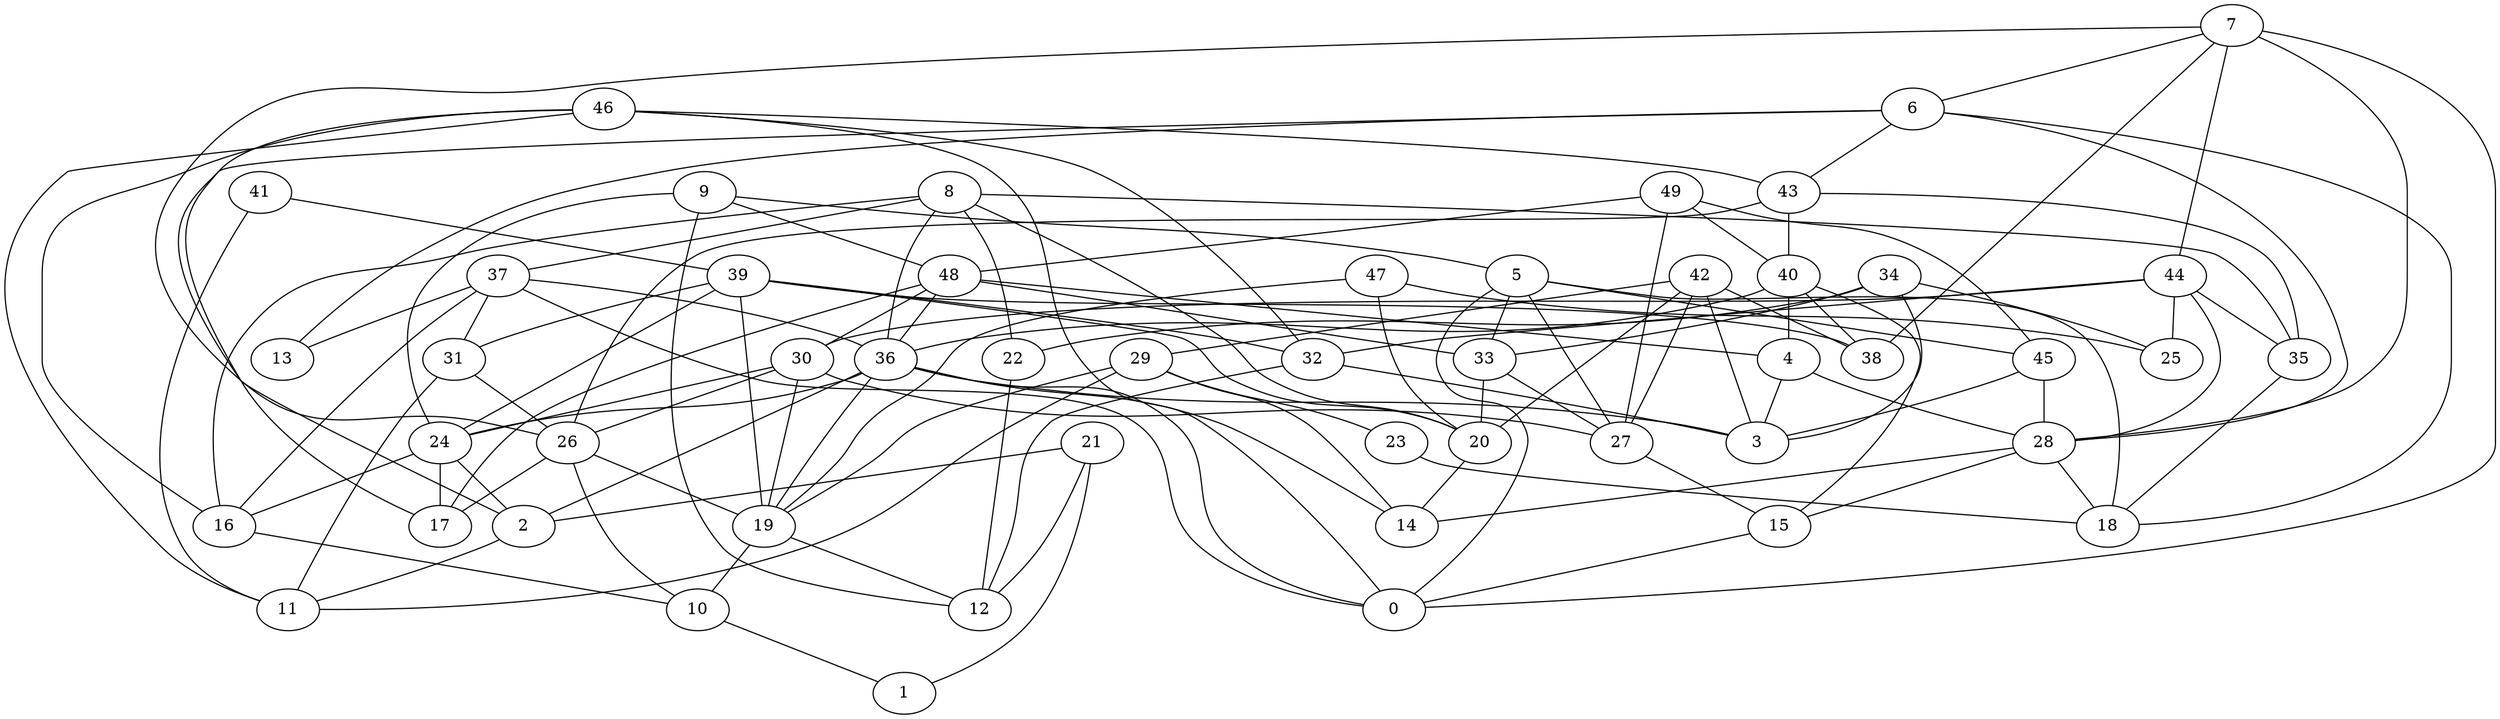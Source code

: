 digraph GG_graph {

subgraph G_graph {
edge [color = black]
"26" -> "10" [dir = none]
"26" -> "17" [dir = none]
"32" -> "3" [dir = none]
"20" -> "14" [dir = none]
"31" -> "11" [dir = none]
"31" -> "26" [dir = none]
"34" -> "22" [dir = none]
"34" -> "33" [dir = none]
"34" -> "3" [dir = none]
"19" -> "12" [dir = none]
"19" -> "10" [dir = none]
"41" -> "39" [dir = none]
"41" -> "11" [dir = none]
"28" -> "14" [dir = none]
"28" -> "15" [dir = none]
"10" -> "1" [dir = none]
"7" -> "44" [dir = none]
"7" -> "6" [dir = none]
"7" -> "26" [dir = none]
"7" -> "38" [dir = none]
"7" -> "0" [dir = none]
"7" -> "28" [dir = none]
"29" -> "19" [dir = none]
"29" -> "11" [dir = none]
"29" -> "14" [dir = none]
"29" -> "23" [dir = none]
"23" -> "18" [dir = none]
"21" -> "1" [dir = none]
"21" -> "12" [dir = none]
"21" -> "2" [dir = none]
"2" -> "11" [dir = none]
"43" -> "26" [dir = none]
"43" -> "40" [dir = none]
"36" -> "14" [dir = none]
"36" -> "2" [dir = none]
"36" -> "24" [dir = none]
"36" -> "3" [dir = none]
"5" -> "18" [dir = none]
"5" -> "33" [dir = none]
"5" -> "0" [dir = none]
"5" -> "45" [dir = none]
"46" -> "16" [dir = none]
"46" -> "0" [dir = none]
"46" -> "32" [dir = none]
"46" -> "11" [dir = none]
"46" -> "43" [dir = none]
"46" -> "17" [dir = none]
"8" -> "16" [dir = none]
"8" -> "36" [dir = none]
"8" -> "22" [dir = none]
"8" -> "37" [dir = none]
"8" -> "35" [dir = none]
"15" -> "0" [dir = none]
"35" -> "18" [dir = none]
"27" -> "15" [dir = none]
"9" -> "48" [dir = none]
"9" -> "24" [dir = none]
"9" -> "12" [dir = none]
"40" -> "38" [dir = none]
"40" -> "36" [dir = none]
"40" -> "4" [dir = none]
"22" -> "12" [dir = none]
"44" -> "28" [dir = none]
"44" -> "25" [dir = none]
"33" -> "20" [dir = none]
"48" -> "36" [dir = none]
"48" -> "30" [dir = none]
"48" -> "33" [dir = none]
"37" -> "31" [dir = none]
"37" -> "36" [dir = none]
"37" -> "13" [dir = none]
"37" -> "16" [dir = none]
"37" -> "0" [dir = none]
"4" -> "28" [dir = none]
"42" -> "20" [dir = none]
"42" -> "29" [dir = none]
"42" -> "38" [dir = none]
"49" -> "40" [dir = none]
"49" -> "48" [dir = none]
"45" -> "28" [dir = none]
"45" -> "3" [dir = none]
"6" -> "28" [dir = none]
"6" -> "2" [dir = none]
"6" -> "18" [dir = none]
"6" -> "13" [dir = none]
"30" -> "24" [dir = none]
"30" -> "26" [dir = none]
"30" -> "27" [dir = none]
"24" -> "2" [dir = none]
"24" -> "16" [dir = none]
"47" -> "25" [dir = none]
"47" -> "19" [dir = none]
"47" -> "20" [dir = none]
"39" -> "38" [dir = none]
"39" -> "24" [dir = none]
"39" -> "19" [dir = none]
"39" -> "32" [dir = none]
"39" -> "20" [dir = none]
"40" -> "15" [dir = none]
"4" -> "3" [dir = none]
"8" -> "20" [dir = none]
"24" -> "17" [dir = none]
"33" -> "27" [dir = none]
"28" -> "18" [dir = none]
"44" -> "30" [dir = none]
"5" -> "27" [dir = none]
"39" -> "31" [dir = none]
"44" -> "32" [dir = none]
"48" -> "4" [dir = none]
"44" -> "35" [dir = none]
"49" -> "27" [dir = none]
"34" -> "25" [dir = none]
"36" -> "19" [dir = none]
"48" -> "17" [dir = none]
"30" -> "19" [dir = none]
"6" -> "43" [dir = none]
"43" -> "35" [dir = none]
"9" -> "5" [dir = none]
"26" -> "19" [dir = none]
"16" -> "10" [dir = none]
"32" -> "12" [dir = none]
"36" -> "0" [dir = none]
"49" -> "45" [dir = none]
"42" -> "27" [dir = none]
"42" -> "3" [dir = none]
}

}
